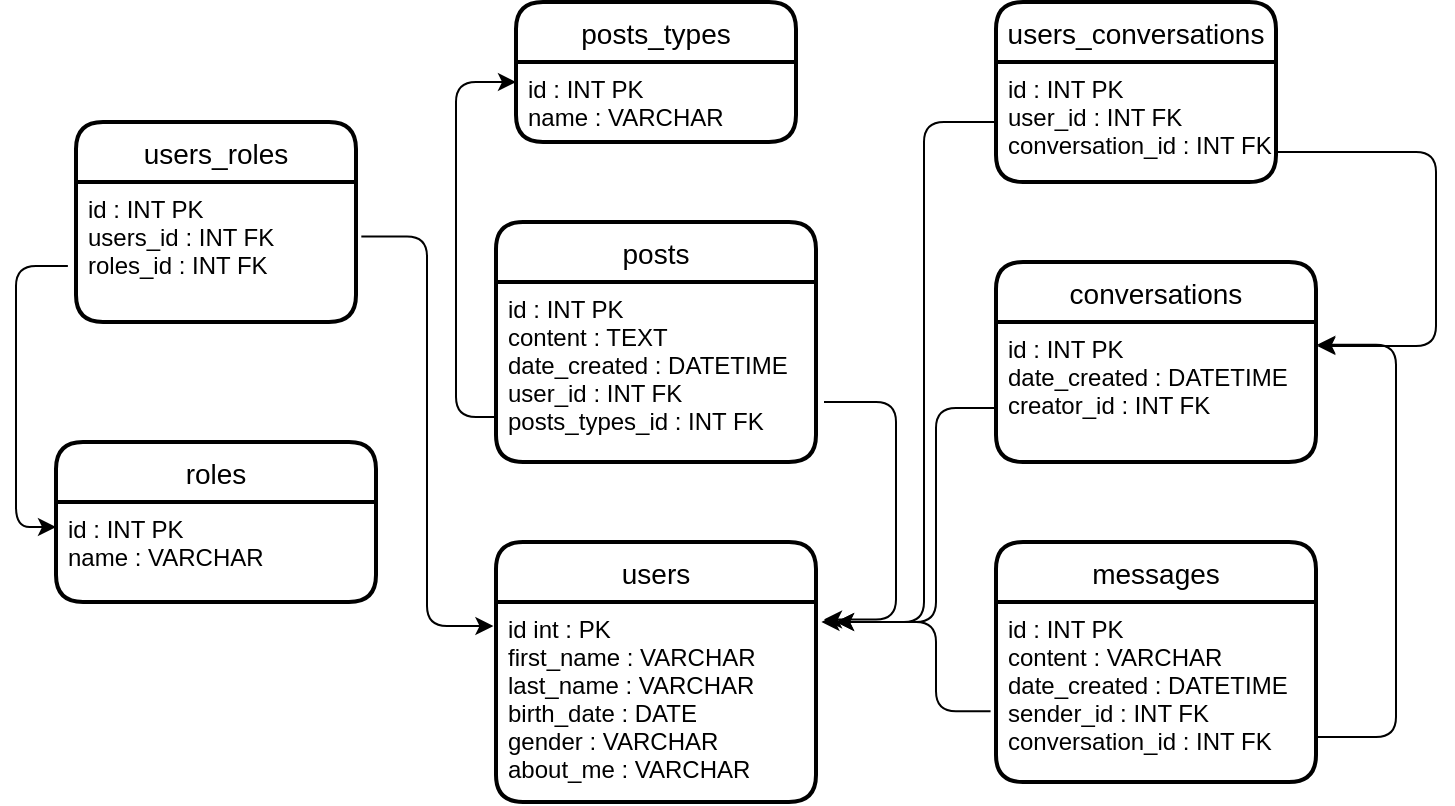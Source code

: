 <mxfile>
    <diagram id="ed7xJ2_Cq_lxgLWIrqgg" name="Page-1">
        <mxGraphModel dx="974" dy="422" grid="1" gridSize="10" guides="1" tooltips="1" connect="1" arrows="1" fold="1" page="1" pageScale="1" pageWidth="827" pageHeight="1169" math="0" shadow="0">
            <root>
                <mxCell id="0"/>
                <mxCell id="1" parent="0"/>
                <mxCell id="2" value="users" style="swimlane;childLayout=stackLayout;horizontal=1;startSize=30;horizontalStack=0;rounded=1;fontSize=14;fontStyle=0;strokeWidth=2;resizeParent=0;resizeLast=1;shadow=0;dashed=0;align=center;" vertex="1" parent="1">
                    <mxGeometry x="300" y="300" width="160" height="130" as="geometry"/>
                </mxCell>
                <mxCell id="3" value="id int : PK&#10;first_name : VARCHAR&#10;last_name : VARCHAR&#10;birth_date : DATE&#10;gender : VARCHAR&#10;about_me : VARCHAR" style="align=left;strokeColor=none;fillColor=none;spacingLeft=4;fontSize=12;verticalAlign=top;resizable=0;rotatable=0;part=1;" vertex="1" parent="2">
                    <mxGeometry y="30" width="160" height="100" as="geometry"/>
                </mxCell>
                <mxCell id="4" value="posts" style="swimlane;childLayout=stackLayout;horizontal=1;startSize=30;horizontalStack=0;rounded=1;fontSize=14;fontStyle=0;strokeWidth=2;resizeParent=0;resizeLast=1;shadow=0;dashed=0;align=center;" vertex="1" parent="1">
                    <mxGeometry x="300" y="140" width="160" height="120" as="geometry"/>
                </mxCell>
                <mxCell id="5" value="id : INT PK&#10;content : TEXT&#10;date_created : DATETIME&#10;user_id : INT FK&#10;posts_types_id : INT FK" style="align=left;strokeColor=none;fillColor=none;spacingLeft=4;fontSize=12;verticalAlign=top;resizable=0;rotatable=0;part=1;" vertex="1" parent="4">
                    <mxGeometry y="30" width="160" height="90" as="geometry"/>
                </mxCell>
                <mxCell id="7" value="posts_types" style="swimlane;childLayout=stackLayout;horizontal=1;startSize=30;horizontalStack=0;rounded=1;fontSize=14;fontStyle=0;strokeWidth=2;resizeParent=0;resizeLast=1;shadow=0;dashed=0;align=center;" vertex="1" parent="1">
                    <mxGeometry x="310" y="30" width="140" height="70" as="geometry"/>
                </mxCell>
                <mxCell id="8" value="id : INT PK&#10;name : VARCHAR" style="align=left;strokeColor=none;fillColor=none;spacingLeft=4;fontSize=12;verticalAlign=top;resizable=0;rotatable=0;part=1;" vertex="1" parent="7">
                    <mxGeometry y="30" width="140" height="40" as="geometry"/>
                </mxCell>
                <mxCell id="10" value="messages" style="swimlane;childLayout=stackLayout;horizontal=1;startSize=30;horizontalStack=0;rounded=1;fontSize=14;fontStyle=0;strokeWidth=2;resizeParent=0;resizeLast=1;shadow=0;dashed=0;align=center;" vertex="1" parent="1">
                    <mxGeometry x="550" y="300" width="160" height="120" as="geometry"/>
                </mxCell>
                <mxCell id="11" value="id : INT PK&#10;content : VARCHAR&#10;date_created : DATETIME&#10;sender_id : INT FK&#10;conversation_id : INT FK" style="align=left;strokeColor=none;fillColor=none;spacingLeft=4;fontSize=12;verticalAlign=top;resizable=0;rotatable=0;part=1;" vertex="1" parent="10">
                    <mxGeometry y="30" width="160" height="90" as="geometry"/>
                </mxCell>
                <mxCell id="12" value="conversations" style="swimlane;childLayout=stackLayout;horizontal=1;startSize=30;horizontalStack=0;rounded=1;fontSize=14;fontStyle=0;strokeWidth=2;resizeParent=0;resizeLast=1;shadow=0;dashed=0;align=center;" vertex="1" parent="1">
                    <mxGeometry x="550" y="160" width="160" height="100" as="geometry"/>
                </mxCell>
                <mxCell id="13" value="id : INT PK&#10;date_created : DATETIME&#10;creator_id : INT FK" style="align=left;strokeColor=none;fillColor=none;spacingLeft=4;fontSize=12;verticalAlign=top;resizable=0;rotatable=0;part=1;" vertex="1" parent="12">
                    <mxGeometry y="30" width="160" height="70" as="geometry"/>
                </mxCell>
                <mxCell id="14" value="users_conversations" style="swimlane;childLayout=stackLayout;horizontal=1;startSize=30;horizontalStack=0;rounded=1;fontSize=14;fontStyle=0;strokeWidth=2;resizeParent=0;resizeLast=1;shadow=0;dashed=0;align=center;" vertex="1" parent="1">
                    <mxGeometry x="550" y="30" width="140" height="90" as="geometry"/>
                </mxCell>
                <mxCell id="15" value="id : INT PK&#10;user_id : INT FK&#10;conversation_id : INT FK" style="align=left;strokeColor=none;fillColor=none;spacingLeft=4;fontSize=12;verticalAlign=top;resizable=0;rotatable=0;part=1;" vertex="1" parent="14">
                    <mxGeometry y="30" width="140" height="60" as="geometry"/>
                </mxCell>
                <mxCell id="16" value="roles" style="swimlane;childLayout=stackLayout;horizontal=1;startSize=30;horizontalStack=0;rounded=1;fontSize=14;fontStyle=0;strokeWidth=2;resizeParent=0;resizeLast=1;shadow=0;dashed=0;align=center;" vertex="1" parent="1">
                    <mxGeometry x="80" y="250" width="160" height="80" as="geometry"/>
                </mxCell>
                <mxCell id="17" value="id : INT PK&#10;name : VARCHAR" style="align=left;strokeColor=none;fillColor=none;spacingLeft=4;fontSize=12;verticalAlign=top;resizable=0;rotatable=0;part=1;" vertex="1" parent="16">
                    <mxGeometry y="30" width="160" height="50" as="geometry"/>
                </mxCell>
                <mxCell id="18" value="users_roles" style="swimlane;childLayout=stackLayout;horizontal=1;startSize=30;horizontalStack=0;rounded=1;fontSize=14;fontStyle=0;strokeWidth=2;resizeParent=0;resizeLast=1;shadow=0;dashed=0;align=center;" vertex="1" parent="1">
                    <mxGeometry x="90" y="90" width="140" height="100" as="geometry"/>
                </mxCell>
                <mxCell id="20" style="edgeStyle=none;html=1;" edge="1" parent="18" source="19" target="18">
                    <mxGeometry relative="1" as="geometry"/>
                </mxCell>
                <mxCell id="19" value="id : INT PK&#10;users_id : INT FK&#10;roles_id : INT FK" style="align=left;strokeColor=none;fillColor=none;spacingLeft=4;fontSize=12;verticalAlign=top;resizable=0;rotatable=0;part=1;" vertex="1" parent="18">
                    <mxGeometry y="30" width="140" height="70" as="geometry"/>
                </mxCell>
                <mxCell id="25" value="" style="edgeStyle=elbowEdgeStyle;elbow=horizontal;endArrow=classic;html=1;exitX=1.019;exitY=0.39;exitDx=0;exitDy=0;entryX=-0.008;entryY=0.12;entryDx=0;entryDy=0;entryPerimeter=0;exitPerimeter=0;" edge="1" parent="1" source="19" target="3">
                    <mxGeometry width="50" height="50" relative="1" as="geometry">
                        <mxPoint x="220" y="180" as="sourcePoint"/>
                        <mxPoint x="270" y="130" as="targetPoint"/>
                    </mxGeometry>
                </mxCell>
                <mxCell id="26" value="" style="edgeStyle=elbowEdgeStyle;elbow=horizontal;endArrow=classic;html=1;exitX=-0.029;exitY=0.6;exitDx=0;exitDy=0;entryX=0;entryY=0.25;entryDx=0;entryDy=0;exitPerimeter=0;" edge="1" parent="1" source="19" target="17">
                    <mxGeometry width="50" height="50" relative="1" as="geometry">
                        <mxPoint x="242.66" y="157.3" as="sourcePoint"/>
                        <mxPoint x="308.72" y="352" as="targetPoint"/>
                        <Array as="points">
                            <mxPoint x="60" y="230"/>
                        </Array>
                    </mxGeometry>
                </mxCell>
                <mxCell id="27" value="" style="edgeStyle=elbowEdgeStyle;elbow=horizontal;endArrow=classic;html=1;exitX=0;exitY=0.75;exitDx=0;exitDy=0;entryX=0;entryY=0.25;entryDx=0;entryDy=0;" edge="1" parent="1" source="5" target="8">
                    <mxGeometry width="50" height="50" relative="1" as="geometry">
                        <mxPoint x="242.66" y="157.3" as="sourcePoint"/>
                        <mxPoint x="308.72" y="352" as="targetPoint"/>
                        <Array as="points">
                            <mxPoint x="280" y="150"/>
                        </Array>
                    </mxGeometry>
                </mxCell>
                <mxCell id="28" value="" style="edgeStyle=elbowEdgeStyle;elbow=horizontal;endArrow=classic;html=1;entryX=1.025;entryY=0.087;entryDx=0;entryDy=0;entryPerimeter=0;exitX=1.025;exitY=0.667;exitDx=0;exitDy=0;exitPerimeter=0;" edge="1" parent="1" source="5" target="3">
                    <mxGeometry width="50" height="50" relative="1" as="geometry">
                        <mxPoint x="480" y="290" as="sourcePoint"/>
                        <mxPoint x="320" y="80" as="targetPoint"/>
                        <Array as="points">
                            <mxPoint x="500" y="320"/>
                        </Array>
                    </mxGeometry>
                </mxCell>
                <mxCell id="29" value="" style="edgeStyle=elbowEdgeStyle;elbow=horizontal;endArrow=classic;html=1;" edge="1" parent="1">
                    <mxGeometry width="50" height="50" relative="1" as="geometry">
                        <mxPoint x="550" y="233" as="sourcePoint"/>
                        <mxPoint x="470" y="340" as="targetPoint"/>
                        <Array as="points">
                            <mxPoint x="520" y="290"/>
                            <mxPoint x="520" y="320"/>
                        </Array>
                    </mxGeometry>
                </mxCell>
                <mxCell id="30" value="" style="edgeStyle=elbowEdgeStyle;elbow=horizontal;endArrow=classic;html=1;exitX=-0.017;exitY=0.607;exitDx=0;exitDy=0;exitPerimeter=0;" edge="1" parent="1" source="11">
                    <mxGeometry width="50" height="50" relative="1" as="geometry">
                        <mxPoint x="540" y="340" as="sourcePoint"/>
                        <mxPoint x="470" y="340" as="targetPoint"/>
                        <Array as="points">
                            <mxPoint x="520" y="340"/>
                        </Array>
                    </mxGeometry>
                </mxCell>
                <mxCell id="31" value="" style="edgeStyle=elbowEdgeStyle;elbow=horizontal;endArrow=classic;html=1;entryX=1.004;entryY=0.162;entryDx=0;entryDy=0;exitX=1;exitY=0.75;exitDx=0;exitDy=0;entryPerimeter=0;" edge="1" parent="1" source="11" target="13">
                    <mxGeometry width="50" height="50" relative="1" as="geometry">
                        <mxPoint x="494" y="260.03" as="sourcePoint"/>
                        <mxPoint x="494" y="368.7" as="targetPoint"/>
                        <Array as="points">
                            <mxPoint x="750" y="280"/>
                        </Array>
                    </mxGeometry>
                </mxCell>
                <mxCell id="32" value="" style="edgeStyle=elbowEdgeStyle;elbow=horizontal;endArrow=classic;html=1;entryX=1.004;entryY=0.171;entryDx=0;entryDy=0;entryPerimeter=0;exitX=1;exitY=0.75;exitDx=0;exitDy=0;" edge="1" parent="1" source="15" target="13">
                    <mxGeometry width="50" height="50" relative="1" as="geometry">
                        <mxPoint x="504" y="270.03" as="sourcePoint"/>
                        <mxPoint x="504" y="378.7" as="targetPoint"/>
                        <Array as="points">
                            <mxPoint x="770" y="230"/>
                        </Array>
                    </mxGeometry>
                </mxCell>
                <mxCell id="33" value="" style="edgeStyle=elbowEdgeStyle;elbow=horizontal;endArrow=classic;html=1;entryX=1.017;entryY=0.1;entryDx=0;entryDy=0;entryPerimeter=0;exitX=0;exitY=0.5;exitDx=0;exitDy=0;" edge="1" parent="1" source="15" target="3">
                    <mxGeometry width="50" height="50" relative="1" as="geometry">
                        <mxPoint x="514" y="280.03" as="sourcePoint"/>
                        <mxPoint x="514" y="388.7" as="targetPoint"/>
                        <Array as="points">
                            <mxPoint x="514" y="230"/>
                        </Array>
                    </mxGeometry>
                </mxCell>
            </root>
        </mxGraphModel>
    </diagram>
</mxfile>